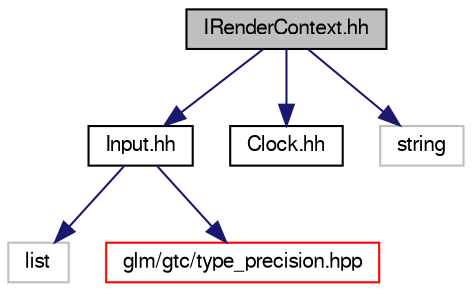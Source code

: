digraph "IRenderContext.hh"
{
  edge [fontname="FreeSans",fontsize="10",labelfontname="FreeSans",labelfontsize="10"];
  node [fontname="FreeSans",fontsize="10",shape=record];
  Node1 [label="IRenderContext.hh",height=0.2,width=0.4,color="black", fillcolor="grey75", style="filled" fontcolor="black"];
  Node1 -> Node2 [color="midnightblue",fontsize="10",style="solid",fontname="FreeSans"];
  Node2 [label="Input.hh",height=0.2,width=0.4,color="black", fillcolor="white", style="filled",URL="$dc/d18/_input_8hh.html"];
  Node2 -> Node3 [color="midnightblue",fontsize="10",style="solid",fontname="FreeSans"];
  Node3 [label="list",height=0.2,width=0.4,color="grey75", fillcolor="white", style="filled"];
  Node2 -> Node4 [color="midnightblue",fontsize="10",style="solid",fontname="FreeSans"];
  Node4 [label="glm/gtc/type_precision.hpp",height=0.2,width=0.4,color="red", fillcolor="white", style="filled",URL="$db/d7b/type__precision_8hpp.html"];
  Node1 -> Node5 [color="midnightblue",fontsize="10",style="solid",fontname="FreeSans"];
  Node5 [label="Clock.hh",height=0.2,width=0.4,color="black", fillcolor="white", style="filled",URL="$dc/d55/_clock_8hh.html"];
  Node1 -> Node6 [color="midnightblue",fontsize="10",style="solid",fontname="FreeSans"];
  Node6 [label="string",height=0.2,width=0.4,color="grey75", fillcolor="white", style="filled"];
}
